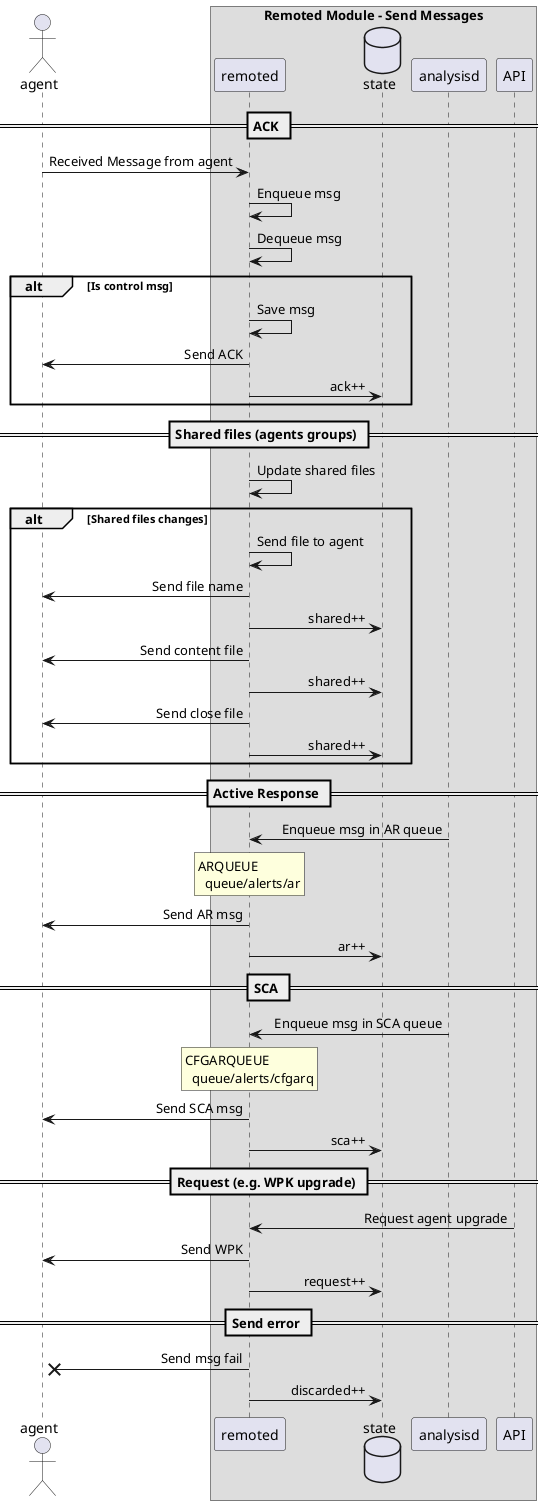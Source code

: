 ' Copyright (C) 2015, Fortishield Inc.
' Created by Fortishield, Inc. <info@fortishield.github.io>.
' This program is free software; you can redistribute it and/or modify it under the terms of GPLv2

@startuml remoted-send

    actor agent
    box "Remoted Module - Send Messages"
    participant remoted
    database state
    participant analysisd
    participant API
    end box
    skinparam sequenceMessageAlign right

    == ACK ==
    agent -> remoted : Received Message from agent
    remoted -> remoted : Enqueue msg
    remoted -> remoted : Dequeue msg
    alt Is control msg
        remoted -> remoted: Save msg
        remoted -> agent: Send ACK
        remoted -> state: ack++
    end

    == Shared files (agents groups) ==
    remoted -> remoted: Update shared files
    alt Shared files changes
        remoted -> remoted: Send file to agent
        remoted -> agent: Send file name
        remoted -> state: shared++
        remoted -> agent: Send content file
        remoted -> state: shared++
        remoted -> agent: Send close file
        remoted -> state: shared++
    end

    == Active Response ==
    analysisd -> remoted : Enqueue msg in AR queue
    rnote over remoted
      ARQUEUE
        queue/alerts/ar
    endrnote
    remoted -> agent: Send AR msg
    remoted -> state: ar++

    == SCA ==
    analysisd -> remoted : Enqueue msg in SCA queue
    rnote over remoted
      CFGARQUEUE
        queue/alerts/cfgarq
    endrnote
    remoted -> agent: Send SCA msg
    remoted -> state: sca++

    == Request (e.g. WPK upgrade) ==
    API -> remoted: Request agent upgrade
    remoted -> agent: Send WPK
    remoted -> state: request++

    == Send error ==
    remoted ->x agent: Send msg fail
    remoted -> state: discarded++

@enduml

